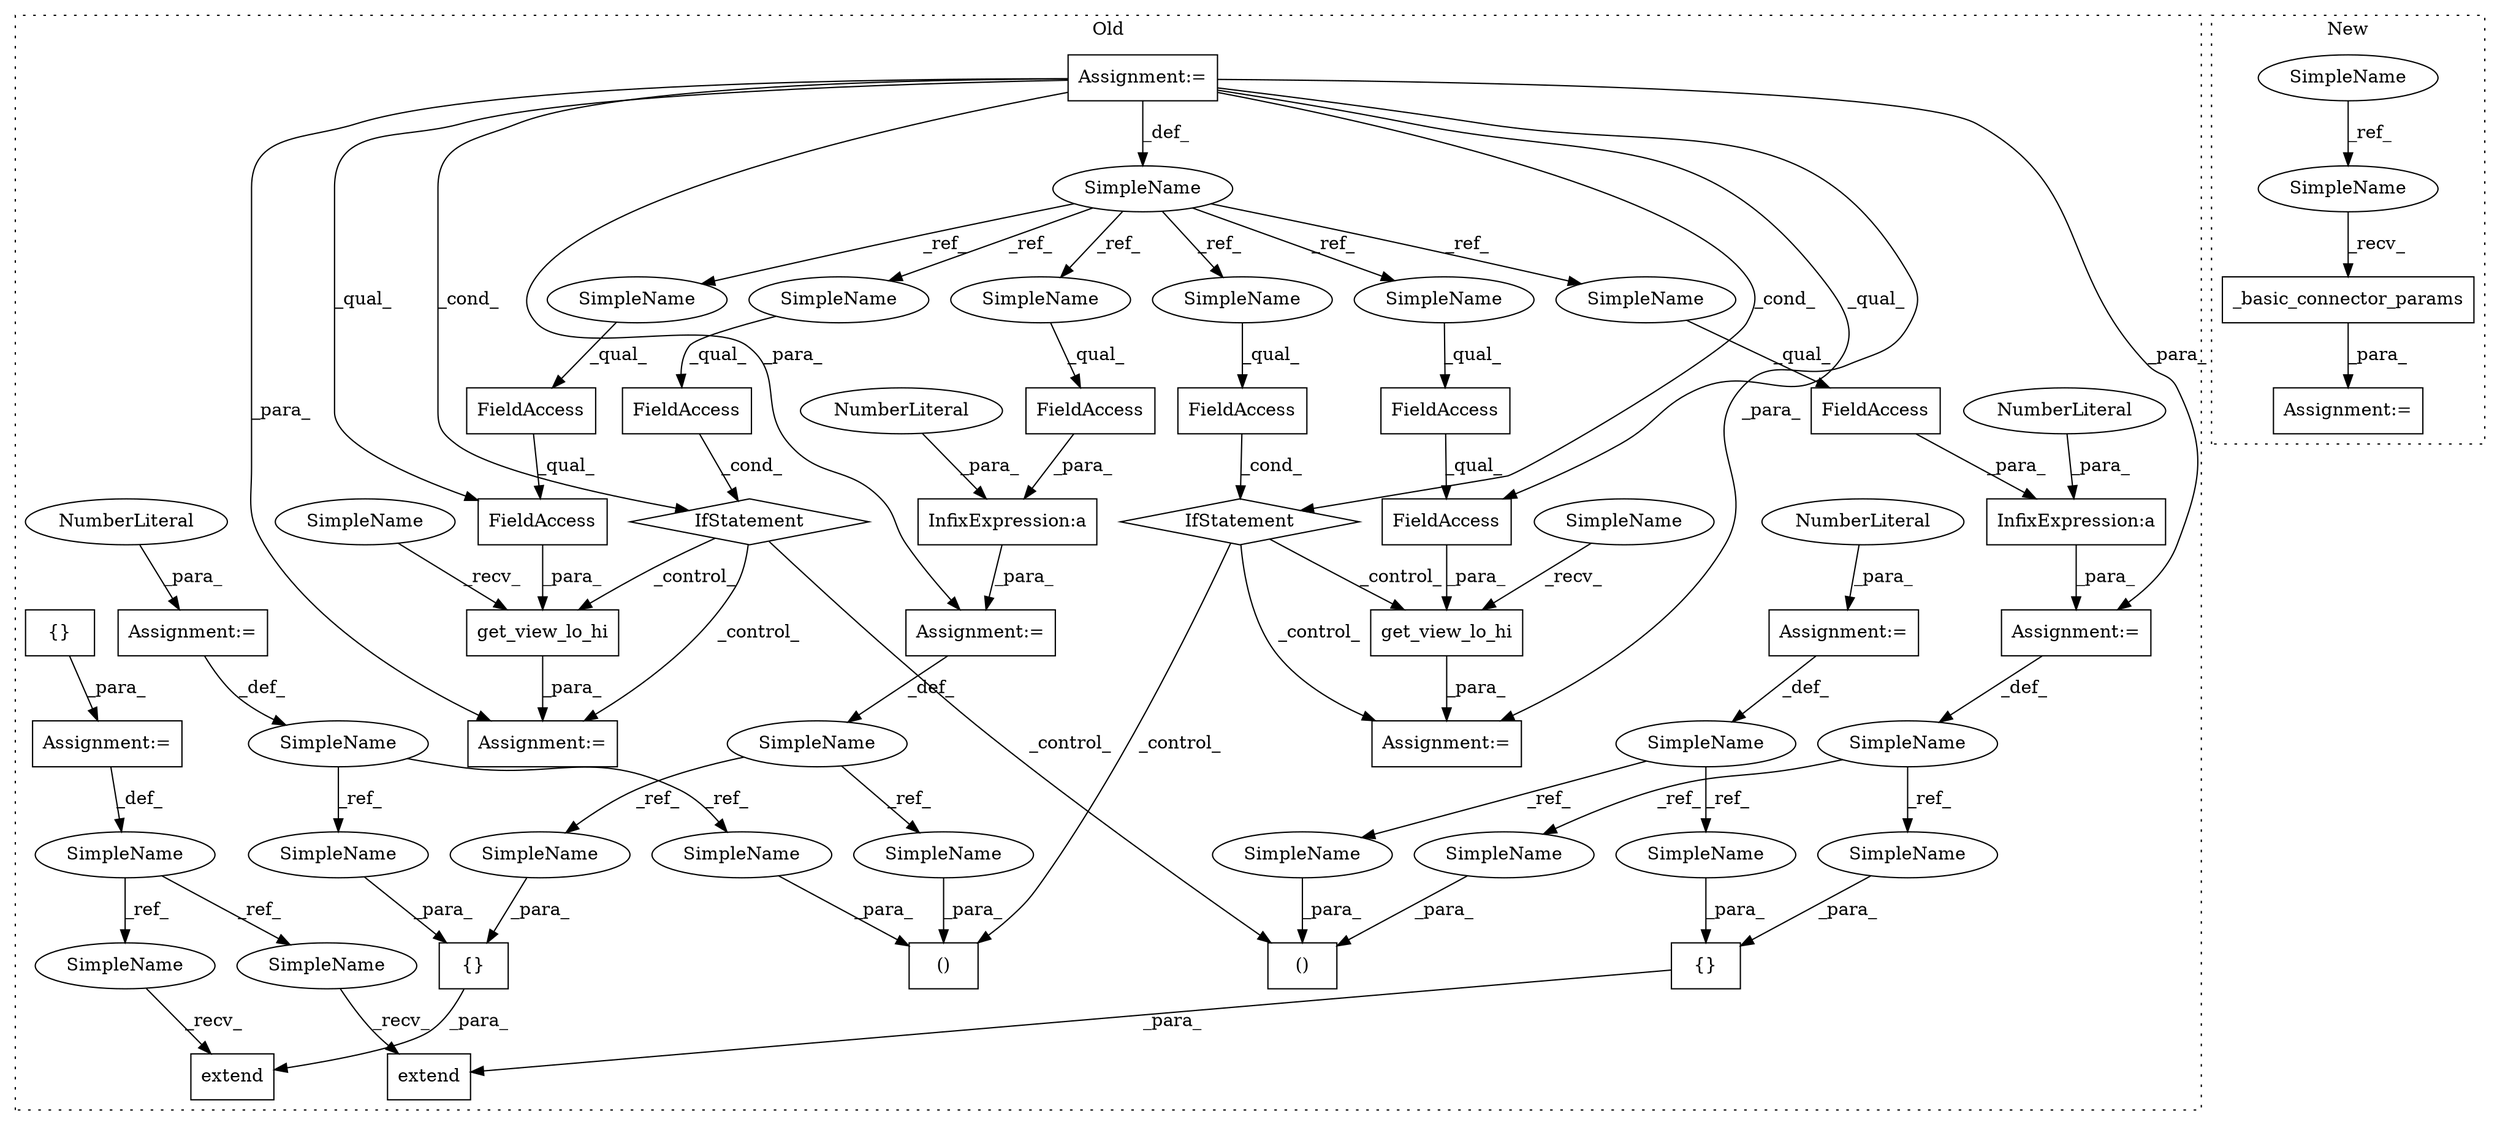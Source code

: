 digraph G {
subgraph cluster0 {
1 [label="extend" a="32" s="6083,6126" l="7,1" shape="box"];
3 [label="InfixExpression:a" a="27" s="5907" l="3" shape="box"];
4 [label="()" a="106" s="5967" l="37" shape="box"];
5 [label="{}" a="4" s="5560" l="2" shape="box"];
6 [label="extend" a="32" s="5798,5839" l="7,1" shape="box"];
7 [label="InfixExpression:a" a="27" s="5626" l="3" shape="box"];
8 [label="()" a="106" s="5685" l="35" shape="box"];
9 [label="{}" a="4" s="5814,5838" l="1,1" shape="box"];
10 [label="NumberLiteral" a="34" s="5910" l="1" shape="ellipse"];
11 [label="{}" a="4" s="6099,6125" l="1,1" shape="box"];
12 [label="NumberLiteral" a="34" s="5629" l="1" shape="ellipse"];
13 [label="FieldAccess" a="22" s="5600" l="26" shape="box"];
14 [label="SimpleName" a="42" s="5526" l="12" shape="ellipse"];
15 [label="FieldAccess" a="22" s="5742" l="27" shape="box"];
16 [label="FieldAccess" a="22" s="5880" l="27" shape="box"];
17 [label="FieldAccess" a="22" s="5922" l="28" shape="box"];
18 [label="FieldAccess" a="22" s="6026" l="28" shape="box"];
19 [label="FieldAccess" a="22" s="5641" l="27" shape="box"];
20 [label="FieldAccess" a="22" s="5742" l="36" shape="box"];
21 [label="FieldAccess" a="22" s="6026" l="37" shape="box"];
22 [label="IfStatement" a="25" s="5637,5668" l="4,2" shape="diamond"];
23 [label="get_view_lo_hi" a="32" s="6011,6063" l="15,1" shape="box"];
25 [label="get_view_lo_hi" a="32" s="5727,5778" l="15,1" shape="box"];
26 [label="IfStatement" a="25" s="5918,5950" l="4,2" shape="diamond"];
27 [label="SimpleName" a="42" s="5544" l="6" shape="ellipse"];
28 [label="SimpleName" a="42" s="5568" l="11" shape="ellipse"];
29 [label="SimpleName" a="42" s="5866" l="12" shape="ellipse"];
30 [label="SimpleName" a="42" s="5587" l="11" shape="ellipse"];
31 [label="SimpleName" a="42" s="5846" l="12" shape="ellipse"];
32 [label="Assignment:=" a="7" s="5858" l="1" shape="box"];
33 [label="NumberLiteral" a="34" s="5859" l="1" shape="ellipse"];
34 [label="Assignment:=" a="7" s="6004" l="2" shape="box"];
35 [label="Assignment:=" a="7" s="5526" l="12" shape="box"];
36 [label="Assignment:=" a="7" s="5550" l="1" shape="box"];
37 [label="Assignment:=" a="7" s="5598" l="1" shape="box"];
38 [label="Assignment:=" a="7" s="5878" l="1" shape="box"];
39 [label="Assignment:=" a="7" s="5579" l="1" shape="box"];
40 [label="NumberLiteral" a="34" s="5580" l="1" shape="ellipse"];
41 [label="Assignment:=" a="7" s="5720" l="2" shape="box"];
44 [label="SimpleName" a="42" s="6113" l="12" shape="ellipse"];
45 [label="SimpleName" a="42" s="5992" l="12" shape="ellipse"];
46 [label="SimpleName" a="42" s="5685" l="11" shape="ellipse"];
47 [label="SimpleName" a="42" s="5815" l="11" shape="ellipse"];
48 [label="SimpleName" a="42" s="6100" l="12" shape="ellipse"];
49 [label="SimpleName" a="42" s="5967" l="12" shape="ellipse"];
50 [label="SimpleName" a="42" s="5722" l="4" shape="ellipse"];
51 [label="SimpleName" a="42" s="6006" l="4" shape="ellipse"];
52 [label="SimpleName" a="42" s="5709" l="11" shape="ellipse"];
53 [label="SimpleName" a="42" s="5827" l="11" shape="ellipse"];
54 [label="SimpleName" a="42" s="5742" l="12" shape="ellipse"];
55 [label="SimpleName" a="42" s="6026" l="12" shape="ellipse"];
56 [label="SimpleName" a="42" s="5600" l="12" shape="ellipse"];
57 [label="SimpleName" a="42" s="5922" l="12" shape="ellipse"];
58 [label="SimpleName" a="42" s="5641" l="12" shape="ellipse"];
59 [label="SimpleName" a="42" s="5880" l="12" shape="ellipse"];
60 [label="SimpleName" a="42" s="6076" l="6" shape="ellipse"];
61 [label="SimpleName" a="42" s="5791" l="6" shape="ellipse"];
label = "Old";
style="dotted";
}
subgraph cluster1 {
2 [label="_basic_connector_params" a="32" s="5446,5482" l="24,1" shape="box"];
24 [label="SimpleName" a="42" s="5154" l="4" shape="ellipse"];
42 [label="Assignment:=" a="7" s="5440" l="1" shape="box"];
43 [label="SimpleName" a="42" s="5441" l="4" shape="ellipse"];
label = "New";
style="dotted";
}
2 -> 42 [label="_para_"];
3 -> 38 [label="_para_"];
5 -> 36 [label="_para_"];
7 -> 37 [label="_para_"];
9 -> 6 [label="_para_"];
10 -> 3 [label="_para_"];
11 -> 1 [label="_para_"];
12 -> 7 [label="_para_"];
13 -> 7 [label="_para_"];
14 -> 54 [label="_ref_"];
14 -> 55 [label="_ref_"];
14 -> 59 [label="_ref_"];
14 -> 56 [label="_ref_"];
14 -> 57 [label="_ref_"];
14 -> 58 [label="_ref_"];
15 -> 20 [label="_qual_"];
16 -> 3 [label="_para_"];
17 -> 26 [label="_cond_"];
18 -> 21 [label="_qual_"];
19 -> 22 [label="_cond_"];
20 -> 25 [label="_para_"];
21 -> 23 [label="_para_"];
22 -> 8 [label="_control_"];
22 -> 41 [label="_control_"];
22 -> 25 [label="_control_"];
23 -> 34 [label="_para_"];
24 -> 43 [label="_ref_"];
25 -> 41 [label="_para_"];
26 -> 34 [label="_control_"];
26 -> 23 [label="_control_"];
26 -> 4 [label="_control_"];
27 -> 60 [label="_ref_"];
27 -> 61 [label="_ref_"];
28 -> 47 [label="_ref_"];
28 -> 46 [label="_ref_"];
29 -> 45 [label="_ref_"];
29 -> 44 [label="_ref_"];
30 -> 52 [label="_ref_"];
30 -> 53 [label="_ref_"];
31 -> 48 [label="_ref_"];
31 -> 49 [label="_ref_"];
32 -> 31 [label="_def_"];
33 -> 32 [label="_para_"];
35 -> 34 [label="_para_"];
35 -> 26 [label="_cond_"];
35 -> 41 [label="_para_"];
35 -> 37 [label="_para_"];
35 -> 38 [label="_para_"];
35 -> 21 [label="_qual_"];
35 -> 20 [label="_qual_"];
35 -> 14 [label="_def_"];
35 -> 22 [label="_cond_"];
36 -> 27 [label="_def_"];
37 -> 30 [label="_def_"];
38 -> 29 [label="_def_"];
39 -> 28 [label="_def_"];
40 -> 39 [label="_para_"];
43 -> 2 [label="_recv_"];
44 -> 11 [label="_para_"];
45 -> 4 [label="_para_"];
46 -> 8 [label="_para_"];
47 -> 9 [label="_para_"];
48 -> 11 [label="_para_"];
49 -> 4 [label="_para_"];
50 -> 25 [label="_recv_"];
51 -> 23 [label="_recv_"];
52 -> 8 [label="_para_"];
53 -> 9 [label="_para_"];
54 -> 15 [label="_qual_"];
55 -> 18 [label="_qual_"];
56 -> 13 [label="_qual_"];
57 -> 17 [label="_qual_"];
58 -> 19 [label="_qual_"];
59 -> 16 [label="_qual_"];
60 -> 1 [label="_recv_"];
61 -> 6 [label="_recv_"];
}